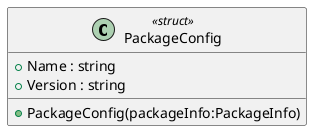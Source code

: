 @startuml
class PackageConfig <<struct>> {
    + Name : string
    + Version : string
    + PackageConfig(packageInfo:PackageInfo)
}
@enduml
